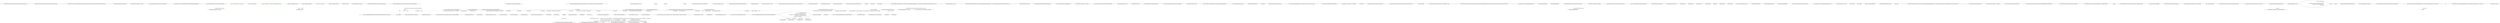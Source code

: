 digraph  {
m0_0 [cluster="Ninject.Modules.IModuleLoader.LoadModules(System.Collections.Generic.IEnumerable<string>)", file="IModuleLoader.cs", label="Entry Ninject.Modules.IModuleLoader.LoadModules(System.Collections.Generic.IEnumerable<string>)", span="33-33"];
m0_1 [cluster="Ninject.Modules.IModuleLoader.LoadModules(System.Collections.Generic.IEnumerable<string>)", file="IModuleLoader.cs", label="Exit Ninject.Modules.IModuleLoader.LoadModules(System.Collections.Generic.IEnumerable<string>)", span="33-33"];
m1_62 [cluster="Ninject.Infrastructure.Introspection.ExceptionFormatter.ModuleWithSameNameIsAlreadyLoaded(Ninject.Modules.INinjectModule, Ninject.Modules.INinjectModule)", file="KernelBase.cs", label="Entry Ninject.Infrastructure.Introspection.ExceptionFormatter.ModuleWithSameNameIsAlreadyLoaded(Ninject.Modules.INinjectModule, Ninject.Modules.INinjectModule)", span="33-33"];
m1_103 [cluster="Ninject.Planning.IPlanner.GetPlan(System.Type)", file="KernelBase.cs", label="Entry Ninject.Planning.IPlanner.GetPlan(System.Type)", span="40-40"];
m1_36 [cluster="Ninject.Infrastructure.Multimap<K, V>.Add(K, V)", file="KernelBase.cs", label="Entry Ninject.Infrastructure.Multimap<K, V>.Add(K, V)", span="71-71"];
m1_64 [cluster="System.Collections.Generic.Dictionary<TKey, TValue>.Add(TKey, TValue)", file="KernelBase.cs", label="Entry System.Collections.Generic.Dictionary<TKey, TValue>.Add(TKey, TValue)", span="0-0"];
m1_83 [cluster="Ninject.Infrastructure.Introspection.ExceptionFormatter.NoModuleLoadedWithTheSpecifiedName(string)", file="KernelBase.cs", label="Entry Ninject.Infrastructure.Introspection.ExceptionFormatter.NoModuleLoadedWithTheSpecifiedName(string)", span="51-51"];
m1_86 [cluster="Ninject.KernelBase.Inject(object, params Ninject.Parameters.IParameter[])", file="KernelBase.cs", label="Entry Ninject.KernelBase.Inject(object, params Ninject.Parameters.IParameter[])", span="230-230"];
m1_93 [cluster="Ninject.KernelBase.Inject(object, params Ninject.Parameters.IParameter[])", color=green, community=0, file="KernelBase.cs", label="var request = CreateRequest(service, null, parameters, false)", prediction=0, span="241-241"];
m1_89 [cluster="Ninject.KernelBase.Inject(object, params Ninject.Parameters.IParameter[])", file="KernelBase.cs", label="Type service = instance.GetType()", span="235-235"];
m1_92 [cluster="Ninject.KernelBase.Inject(object, params Ninject.Parameters.IParameter[])", color=green, community=0, file="KernelBase.cs", label="var binding = new Binding(service) { ScopeCallback = StandardScopeCallbacks.Transient }", prediction=1, span="240-240"];
m1_94 [cluster="Ninject.KernelBase.Inject(object, params Ninject.Parameters.IParameter[])", file="KernelBase.cs", label="var context = CreateContext(request, binding)", span="242-242"];
m1_91 [cluster="Ninject.KernelBase.Inject(object, params Ninject.Parameters.IParameter[])", file="KernelBase.cs", label="var pipeline = Components.Get<IPipeline>()", span="238-238"];
m1_95 [cluster="Ninject.KernelBase.Inject(object, params Ninject.Parameters.IParameter[])", color=green, community=0, file="KernelBase.cs", label="context.Plan = planner.GetPlan(service)", prediction=2, span="244-244"];
m1_90 [cluster="Ninject.KernelBase.Inject(object, params Ninject.Parameters.IParameter[])", file="KernelBase.cs", label="var planner = Components.Get<IPlanner>()", span="237-237"];
m1_96 [cluster="Ninject.KernelBase.Inject(object, params Ninject.Parameters.IParameter[])", file="KernelBase.cs", label="context.Instance = instance", span="245-245"];
m1_87 [cluster="Ninject.KernelBase.Inject(object, params Ninject.Parameters.IParameter[])", file="KernelBase.cs", label="Ensure.ArgumentNotNull(instance, ''instance'')", span="232-232"];
m1_88 [cluster="Ninject.KernelBase.Inject(object, params Ninject.Parameters.IParameter[])", file="KernelBase.cs", label="Ensure.ArgumentNotNull(parameters, ''parameters'')", span="233-233"];
m1_97 [cluster="Ninject.KernelBase.Inject(object, params Ninject.Parameters.IParameter[])", file="KernelBase.cs", label="pipeline.Activate(context)", span="247-247"];
m1_98 [cluster="Ninject.KernelBase.Inject(object, params Ninject.Parameters.IParameter[])", file="KernelBase.cs", label="Exit Ninject.KernelBase.Inject(object, params Ninject.Parameters.IParameter[])", span="230-230"];
m1_6 [cluster="Ninject.Infrastructure.Disposal.DisposableObject.Dispose()", file="KernelBase.cs", label="GC.SuppressFinalize(this)", span="45-45"];
m1_10 [cluster="Ninject.Infrastructure.Disposal.DisposableObject.~DisposableObject()", file="KernelBase.cs", label="Entry Ninject.Infrastructure.Disposal.DisposableObject.~DisposableObject()", span="53-53"];
m1_11 [cluster="Ninject.Infrastructure.Disposal.DisposableObject.~DisposableObject()", file="KernelBase.cs", label="Dispose()", span="55-55"];
m1_12 [cluster="Ninject.Infrastructure.Disposal.DisposableObject.~DisposableObject()", file="KernelBase.cs", label="Exit Ninject.Infrastructure.Disposal.DisposableObject.~DisposableObject()", span="53-53"];
m1_13 [cluster="Ninject.KernelBase.KernelBase(Ninject.Components.IComponentContainer, Ninject.INinjectSettings, params Ninject.Modules.INinjectModule[])", file="KernelBase.cs", label="Ninject.Infrastructure.Disposal.DisposableObject", span=""];
m1_14 [cluster="Ninject.KernelBase.KernelBase(Ninject.Components.IComponentContainer, Ninject.INinjectSettings, params Ninject.Modules.INinjectModule[])", file="KernelBase.cs", label="Load(new[] { Settings.ExtensionSearchPattern })", span="98-98"];
m1_15 [cluster="Ninject.KernelBase.KernelBase(Ninject.Components.IComponentContainer, Ninject.INinjectSettings, params Ninject.Modules.INinjectModule[])", file="KernelBase.cs", label="Load(modules)", span="101-101"];
m1_9 [cluster="System.GC.SuppressFinalize(object)", file="KernelBase.cs", label="Entry System.GC.SuppressFinalize(object)", span="0-0"];
m1_7 [cluster="Ninject.Infrastructure.Disposal.DisposableObject.Dispose()", file="KernelBase.cs", label="Exit Ninject.Infrastructure.Disposal.DisposableObject.Dispose()", span="36-36"];
m1_8 [cluster="System.EventHandler.Raise(object, System.EventArgs)", file="KernelBase.cs", label="Entry System.EventHandler.Raise(object, System.EventArgs)", span="30-30"];
m1_16 [cluster="Ninject.KernelBase.KernelBase(Ninject.Components.IComponentContainer, Ninject.INinjectSettings, params Ninject.Modules.INinjectModule[])", file="KernelBase.cs", label="Exit Ninject.KernelBase.KernelBase(Ninject.Components.IComponentContainer, Ninject.INinjectSettings, params Ninject.Modules.INinjectModule[])", span="83-83"];
m1_105 [cluster="Ninject.KernelBase.CanResolve(Ninject.Activation.IRequest)", file="KernelBase.cs", label="Entry Ninject.KernelBase.CanResolve(Ninject.Activation.IRequest)", span="255-255"];
m1_107 [cluster="Ninject.KernelBase.CanResolve(Ninject.Activation.IRequest)", file="KernelBase.cs", label="_bindings.ContainsKey(request.Service)", span="259-259"];
m1_109 [cluster="Ninject.KernelBase.CanResolve(Ninject.Activation.IRequest)", file="KernelBase.cs", label="request.Service.IsGenericType && _bindings.ContainsKey(request.Service.GetGenericTypeDefinition())", span="262-262"];
m1_106 [cluster="Ninject.KernelBase.CanResolve(Ninject.Activation.IRequest)", file="KernelBase.cs", label="Ensure.ArgumentNotNull(request, ''request'')", span="257-257"];
m1_108 [cluster="Ninject.KernelBase.CanResolve(Ninject.Activation.IRequest)", file="KernelBase.cs", label="return true;", span="260-260"];
m1_110 [cluster="Ninject.KernelBase.CanResolve(Ninject.Activation.IRequest)", file="KernelBase.cs", label="return true;", span="263-263"];
m1_111 [cluster="Ninject.KernelBase.CanResolve(Ninject.Activation.IRequest)", file="KernelBase.cs", label="return false;", span="265-265"];
m1_112 [cluster="Ninject.KernelBase.CanResolve(Ninject.Activation.IRequest)", file="KernelBase.cs", label="Exit Ninject.KernelBase.CanResolve(Ninject.Activation.IRequest)", span="255-255"];
m1_37 [cluster="Ninject.KernelBase.RemoveBinding(Ninject.Planning.Bindings.IBinding)", file="KernelBase.cs", label="Entry Ninject.KernelBase.RemoveBinding(Ninject.Planning.Bindings.IBinding)", span="138-138"];
m1_39 [cluster="Ninject.KernelBase.RemoveBinding(Ninject.Planning.Bindings.IBinding)", file="KernelBase.cs", label="_bindings.Remove(binding.Service, binding)", span="141-141"];
m1_38 [cluster="Ninject.KernelBase.RemoveBinding(Ninject.Planning.Bindings.IBinding)", file="KernelBase.cs", label="Ensure.ArgumentNotNull(binding, ''binding'')", span="140-140"];
m1_40 [cluster="Ninject.KernelBase.RemoveBinding(Ninject.Planning.Bindings.IBinding)", file="KernelBase.cs", label="Exit Ninject.KernelBase.RemoveBinding(Ninject.Planning.Bindings.IBinding)", span="138-138"];
m1_20 [cluster="Ninject.KernelBase.Load(System.Collections.Generic.IEnumerable<Ninject.Modules.INinjectModule>)", file="KernelBase.cs", label="Entry Ninject.KernelBase.Load(System.Collections.Generic.IEnumerable<Ninject.Modules.INinjectModule>)", span="168-168"];
m1_55 [cluster="Ninject.KernelBase.Load(System.Collections.Generic.IEnumerable<Ninject.Modules.INinjectModule>)", file="KernelBase.cs", label="_modules.TryGetValue(module.Name, out existingModule)", span="176-176"];
m1_57 [cluster="Ninject.KernelBase.Load(System.Collections.Generic.IEnumerable<Ninject.Modules.INinjectModule>)", file="KernelBase.cs", label="module.OnLoad(this)", span="179-179"];
m1_58 [cluster="Ninject.KernelBase.Load(System.Collections.Generic.IEnumerable<Ninject.Modules.INinjectModule>)", file="KernelBase.cs", label="_modules.Add(module.Name, module)", span="181-181"];
m1_53 [cluster="Ninject.KernelBase.Load(System.Collections.Generic.IEnumerable<Ninject.Modules.INinjectModule>)", file="KernelBase.cs", label=modules, span="172-172"];
m1_54 [cluster="Ninject.KernelBase.Load(System.Collections.Generic.IEnumerable<Ninject.Modules.INinjectModule>)", file="KernelBase.cs", label="INinjectModule existingModule", span="174-174"];
m1_56 [cluster="Ninject.KernelBase.Load(System.Collections.Generic.IEnumerable<Ninject.Modules.INinjectModule>)", file="KernelBase.cs", label="throw new NotSupportedException(ExceptionFormatter.ModuleWithSameNameIsAlreadyLoaded(module, existingModule));", span="177-177"];
m1_52 [cluster="Ninject.KernelBase.Load(System.Collections.Generic.IEnumerable<Ninject.Modules.INinjectModule>)", file="KernelBase.cs", label="Ensure.ArgumentNotNull(modules, ''modules'')", span="170-170"];
m1_59 [cluster="Ninject.KernelBase.Load(System.Collections.Generic.IEnumerable<Ninject.Modules.INinjectModule>)", file="KernelBase.cs", label="Exit Ninject.KernelBase.Load(System.Collections.Generic.IEnumerable<Ninject.Modules.INinjectModule>)", span="168-168"];
m1_48 [cluster="Ninject.KernelBase.GetModules()", file="KernelBase.cs", label="Entry Ninject.KernelBase.GetModules()", span="159-159"];
m1_49 [cluster="Ninject.KernelBase.GetModules()", file="KernelBase.cs", label="return _modules.Values.ToArray();", span="161-161"];
m1_50 [cluster="Ninject.KernelBase.GetModules()", file="KernelBase.cs", label="Exit Ninject.KernelBase.GetModules()", span="159-159"];
m1_21 [cluster="Ninject.KernelBase.Dispose(bool)", file="KernelBase.cs", label="Entry Ninject.KernelBase.Dispose(bool)", span="107-107"];
m1_22 [cluster="Ninject.KernelBase.Dispose(bool)", file="KernelBase.cs", label="disposing && !IsDisposed && Components != null", span="109-109"];
m1_23 [cluster="Ninject.KernelBase.Dispose(bool)", file="KernelBase.cs", label="Components.Dispose()", span="110-110"];
m1_24 [cluster="Ninject.KernelBase.Dispose(bool)", file="KernelBase.cs", label="base.Dispose(disposing)", span="112-112"];
m1_25 [cluster="Ninject.KernelBase.Dispose(bool)", file="KernelBase.cs", label="Exit Ninject.KernelBase.Dispose(bool)", span="107-107"];
m1_0 [cluster="Ninject.Infrastructure.Disposal.DisposableObject.Dispose()", file="KernelBase.cs", label="Entry Ninject.Infrastructure.Disposal.DisposableObject.Dispose()", span="36-36"];
m1_1 [cluster="Ninject.Infrastructure.Disposal.DisposableObject.Dispose()", file="KernelBase.cs", label=this, span="38-38"];
m1_2 [cluster="Ninject.Infrastructure.Disposal.DisposableObject.Dispose()", file="KernelBase.cs", label="!IsDisposed", span="40-40"];
m1_3 [cluster="Ninject.Infrastructure.Disposal.DisposableObject.Dispose()", file="KernelBase.cs", label="Disposed.Raise(this, EventArgs.Empty)", span="42-42"];
m1_4 [cluster="Ninject.Infrastructure.Disposal.DisposableObject.Dispose()", file="KernelBase.cs", label="Disposed = null", span="43-43"];
m1_5 [cluster="Ninject.Infrastructure.Disposal.DisposableObject.Dispose()", file="KernelBase.cs", label="IsDisposed = true", span="44-44"];
m1_99 [cluster="object.GetType()", file="KernelBase.cs", label="Entry object.GetType()", span="0-0"];
m1_101 [cluster="Ninject.KernelBase.CreateRequest(System.Type, System.Func<Ninject.Planning.Bindings.IBindingMetadata, bool>, System.Collections.Generic.IEnumerable<Ninject.Parameters.IParameter>, bool)", file="KernelBase.cs", label="Entry Ninject.KernelBase.CreateRequest(System.Type, System.Func<Ninject.Planning.Bindings.IBindingMetadata, bool>, System.Collections.Generic.IEnumerable<Ninject.Parameters.IParameter>, bool)", span="304-304"];
m1_149 [cluster="Ninject.KernelBase.CreateRequest(System.Type, System.Func<Ninject.Planning.Bindings.IBindingMetadata, bool>, System.Collections.Generic.IEnumerable<Ninject.Parameters.IParameter>, bool)", file="KernelBase.cs", label="Ensure.ArgumentNotNull(service, ''service'')", span="306-306"];
m1_150 [cluster="Ninject.KernelBase.CreateRequest(System.Type, System.Func<Ninject.Planning.Bindings.IBindingMetadata, bool>, System.Collections.Generic.IEnumerable<Ninject.Parameters.IParameter>, bool)", file="KernelBase.cs", label="Ensure.ArgumentNotNull(parameters, ''parameters'')", span="307-307"];
m1_151 [cluster="Ninject.KernelBase.CreateRequest(System.Type, System.Func<Ninject.Planning.Bindings.IBindingMetadata, bool>, System.Collections.Generic.IEnumerable<Ninject.Parameters.IParameter>, bool)", file="KernelBase.cs", label="return new Request(service, constraint, parameters, null, isOptional);", span="309-309"];
m1_152 [cluster="Ninject.KernelBase.CreateRequest(System.Type, System.Func<Ninject.Planning.Bindings.IBindingMetadata, bool>, System.Collections.Generic.IEnumerable<Ninject.Parameters.IParameter>, bool)", file="KernelBase.cs", label="Exit Ninject.KernelBase.CreateRequest(System.Type, System.Func<Ninject.Planning.Bindings.IBindingMetadata, bool>, System.Collections.Generic.IEnumerable<Ninject.Parameters.IParameter>, bool)", span="304-304"];
m1_32 [cluster="Ninject.KernelBase.AddBinding(Ninject.Planning.Bindings.IBinding)", file="KernelBase.cs", label="Entry Ninject.KernelBase.AddBinding(Ninject.Planning.Bindings.IBinding)", span="128-128"];
m1_34 [cluster="Ninject.KernelBase.AddBinding(Ninject.Planning.Bindings.IBinding)", file="KernelBase.cs", label="_bindings.Add(binding.Service, binding)", span="131-131"];
m1_33 [cluster="Ninject.KernelBase.AddBinding(Ninject.Planning.Bindings.IBinding)", file="KernelBase.cs", label="Ensure.ArgumentNotNull(binding, ''binding'')", span="130-130"];
m1_35 [cluster="Ninject.KernelBase.AddBinding(Ninject.Planning.Bindings.IBinding)", file="KernelBase.cs", label="Exit Ninject.KernelBase.AddBinding(Ninject.Planning.Bindings.IBinding)", span="128-128"];
m1_127 [cluster="Ninject.ActivationException.ActivationException(string)", file="KernelBase.cs", label="Entry Ninject.ActivationException.ActivationException(string)", span="42-42"];
m1_41 [cluster="Ninject.Infrastructure.Multimap<K, V>.Remove(K, V)", file="KernelBase.cs", label="Entry Ninject.Infrastructure.Multimap<K, V>.Remove(K, V)", span="85-85"];
m1_140 [cluster="Ninject.Activation.IRequest.Matches(Ninject.Planning.Bindings.IBinding)", file="KernelBase.cs", label="Entry Ninject.Activation.IRequest.Matches(Ninject.Planning.Bindings.IBinding)", span="77-77"];
m1_115 [cluster="Ninject.KernelBase.Resolve(Ninject.Activation.IRequest)", file="KernelBase.cs", label="Entry Ninject.KernelBase.Resolve(Ninject.Activation.IRequest)", span="274-274"];
m1_118 [cluster="Ninject.KernelBase.Resolve(Ninject.Activation.IRequest)", file="KernelBase.cs", label="return new[] { this };", span="279-279"];
m1_119 [cluster="Ninject.KernelBase.Resolve(Ninject.Activation.IRequest)", file="KernelBase.cs", label="!CanResolve(request) && !HandleMissingBinding(request.Service)", span="281-281"];
m1_123 [cluster="Ninject.KernelBase.Resolve(Ninject.Activation.IRequest)", file="KernelBase.cs", label="return GetBindings(request.Service)\r\n				.OrderBy(binding => binding.IsConditional ? 0 : 1)\r\n				.Where(binding => binding.Matches(request) && request.Matches(binding))\r\n				.Select(binding => CreateContext(request, binding))\r\n				.Select(context => context.Resolve());", span="289-293"];
m1_117 [cluster="Ninject.KernelBase.Resolve(Ninject.Activation.IRequest)", file="KernelBase.cs", label="request.Service == typeof(IKernel)", span="278-278"];
m1_120 [cluster="Ninject.KernelBase.Resolve(Ninject.Activation.IRequest)", file="KernelBase.cs", label="request.IsOptional", span="283-283"];
m1_116 [cluster="Ninject.KernelBase.Resolve(Ninject.Activation.IRequest)", file="KernelBase.cs", label="Ensure.ArgumentNotNull(request, ''request'')", span="276-276"];
m1_122 [cluster="Ninject.KernelBase.Resolve(Ninject.Activation.IRequest)", file="KernelBase.cs", label="throw new ActivationException(ExceptionFormatter.CouldNotResolveBinding(request));", span="286-286"];
m1_121 [cluster="Ninject.KernelBase.Resolve(Ninject.Activation.IRequest)", file="KernelBase.cs", label="return Enumerable.Empty<object>();", span="284-284"];
m1_124 [cluster="Ninject.KernelBase.Resolve(Ninject.Activation.IRequest)", file="KernelBase.cs", label="Exit Ninject.KernelBase.Resolve(Ninject.Activation.IRequest)", span="274-274"];
m1_47 [cluster="System.Collections.Generic.Dictionary<TKey, TValue>.ContainsKey(TKey)", file="KernelBase.cs", label="Entry System.Collections.Generic.Dictionary<TKey, TValue>.ContainsKey(TKey)", span="0-0"];
m1_102 [cluster="Ninject.KernelBase.CreateContext(Ninject.Activation.IRequest, Ninject.Planning.Bindings.IBinding)", file="KernelBase.cs", label="Entry Ninject.KernelBase.CreateContext(Ninject.Activation.IRequest, Ninject.Planning.Bindings.IBinding)", span="377-377"];
m1_177 [cluster="Ninject.KernelBase.CreateContext(Ninject.Activation.IRequest, Ninject.Planning.Bindings.IBinding)", file="KernelBase.cs", label="return new Context(this, request, binding, Components.Get<ICache>(), Components.Get<IPlanner>(), Components.Get<IPipeline>());", span="382-382"];
m1_175 [cluster="Ninject.KernelBase.CreateContext(Ninject.Activation.IRequest, Ninject.Planning.Bindings.IBinding)", file="KernelBase.cs", label="Ensure.ArgumentNotNull(request, ''request'')", span="379-379"];
m1_176 [cluster="Ninject.KernelBase.CreateContext(Ninject.Activation.IRequest, Ninject.Planning.Bindings.IBinding)", file="KernelBase.cs", label="Ensure.ArgumentNotNull(binding, ''binding'')", span="380-380"];
m1_178 [cluster="Ninject.KernelBase.CreateContext(Ninject.Activation.IRequest, Ninject.Planning.Bindings.IBinding)", file="KernelBase.cs", label="Exit Ninject.KernelBase.CreateContext(Ninject.Activation.IRequest, Ninject.Planning.Bindings.IBinding)", span="377-377"];
m1_42 [cluster="Ninject.KernelBase.HasModule(string)", file="KernelBase.cs", label="Entry Ninject.KernelBase.HasModule(string)", span="149-149"];
m1_44 [cluster="Ninject.KernelBase.HasModule(string)", file="KernelBase.cs", label="return _modules.ContainsKey(name);", span="152-152"];
m1_43 [cluster="Ninject.KernelBase.HasModule(string)", file="KernelBase.cs", label="Ensure.ArgumentNotNullOrEmpty(name, ''name'')", span="151-151"];
m1_45 [cluster="Ninject.KernelBase.HasModule(string)", file="KernelBase.cs", label="Exit Ninject.KernelBase.HasModule(string)", span="149-149"];
m1_148 [cluster="Unk.Resolve", file="KernelBase.cs", label="Entry Unk.Resolve", span=""];
m1_68 [cluster="Ninject.Components.IComponentContainer.Get<T>()", file="KernelBase.cs", label="Entry Ninject.Components.IComponentContainer.Get<T>()", span="59-59"];
m1_130 [cluster="System.Collections.Generic.IEnumerable<TSource>.OrderBy<TSource, TKey>(System.Func<TSource, TKey>)", file="KernelBase.cs", label="Entry System.Collections.Generic.IEnumerable<TSource>.OrderBy<TSource, TKey>(System.Func<TSource, TKey>)", span="0-0"];
m1_84 [cluster="Ninject.Modules.INinjectModule.OnUnload(Ninject.IKernel)", file="KernelBase.cs", label="Entry Ninject.Modules.INinjectModule.OnUnload(Ninject.IKernel)", span="49-49"];
m1_113 [cluster="Ninject.Infrastructure.Multimap<K, V>.ContainsKey(K)", file="KernelBase.cs", label="Entry Ninject.Infrastructure.Multimap<K, V>.ContainsKey(K)", span="120-120"];
m1_131 [cluster="Unk.Where", file="KernelBase.cs", label="Entry Unk.Where", span=""];
m1_17 [cluster="Ninject.Infrastructure.Ensure.ArgumentNotNull(object, string)", file="KernelBase.cs", label="Entry Ninject.Infrastructure.Ensure.ArgumentNotNull(object, string)", span="24-24"];
m1_69 [cluster="Ninject.Modules.IModuleLoader.LoadModules(System.Collections.Generic.IEnumerable<string>)", file="KernelBase.cs", label="Entry Ninject.Modules.IModuleLoader.LoadModules(System.Collections.Generic.IEnumerable<string>)", span="39-39"];
m1_144 [cluster="Unk.CreateContext", file="KernelBase.cs", label="Entry Unk.CreateContext", span=""];
m1_60 [cluster="System.Collections.Generic.Dictionary<TKey, TValue>.TryGetValue(TKey, out TValue)", file="KernelBase.cs", label="Entry System.Collections.Generic.Dictionary<TKey, TValue>.TryGetValue(TKey, out TValue)", span="0-0"];
m1_179 [cluster="Ninject.Activation.Context.Context(Ninject.IKernel, Ninject.Activation.IRequest, Ninject.Planning.Bindings.IBinding, Ninject.Activation.Caching.ICache, Ninject.Planning.IPlanner, Ninject.Activation.IPipeline)", file="KernelBase.cs", label="Entry Ninject.Activation.Context.Context(Ninject.IKernel, Ninject.Activation.IRequest, Ninject.Planning.Bindings.IBinding, Ninject.Activation.Caching.ICache, Ninject.Planning.IPlanner, Ninject.Activation.IPipeline)", span="99-99"];
m1_27 [cluster="Ninject.Infrastructure.Disposal.DisposableObject.Dispose(bool)", file="KernelBase.cs", label="Entry Ninject.Infrastructure.Disposal.DisposableObject.Dispose(bool)", span="49-49"];
m1_162 [cluster="Ninject.KernelBase.BeginBlock()", file="KernelBase.cs", label="Entry Ninject.KernelBase.BeginBlock()", span="337-337"];
m1_163 [cluster="Ninject.KernelBase.BeginBlock()", file="KernelBase.cs", label="return new ActivationBlock(this);", span="339-339"];
m1_164 [cluster="Ninject.KernelBase.BeginBlock()", file="KernelBase.cs", label="Exit Ninject.KernelBase.BeginBlock()", span="337-337"];
m1_19 [cluster="Ninject.KernelBase.Load(System.Collections.Generic.IEnumerable<string>)", file="KernelBase.cs", label="Entry Ninject.KernelBase.Load(System.Collections.Generic.IEnumerable<string>)", span="190-190"];
m1_65 [cluster="Ninject.KernelBase.Load(System.Collections.Generic.IEnumerable<string>)", file="KernelBase.cs", label="var moduleLoader = Components.Get<IModuleLoader>()", span="192-192"];
m1_66 [cluster="Ninject.KernelBase.Load(System.Collections.Generic.IEnumerable<string>)", file="KernelBase.cs", label="moduleLoader.LoadModules(filePatterns)", span="193-193"];
m1_67 [cluster="Ninject.KernelBase.Load(System.Collections.Generic.IEnumerable<string>)", file="KernelBase.cs", label="Exit Ninject.KernelBase.Load(System.Collections.Generic.IEnumerable<string>)", span="190-190"];
m1_61 [cluster="System.NotSupportedException.NotSupportedException(string)", file="KernelBase.cs", label="Entry System.NotSupportedException.NotSupportedException(string)", span="0-0"];
m1_28 [cluster="Ninject.KernelBase.Unbind(System.Type)", file="KernelBase.cs", label="Entry Ninject.KernelBase.Unbind(System.Type)", span="119-119"];
m1_29 [cluster="Ninject.KernelBase.Unbind(System.Type)", file="KernelBase.cs", label="_bindings.RemoveAll(service)", span="121-121"];
m1_30 [cluster="Ninject.KernelBase.Unbind(System.Type)", file="KernelBase.cs", label="Exit Ninject.KernelBase.Unbind(System.Type)", span="119-119"];
m1_145 [cluster="lambda expression", file="KernelBase.cs", label="Entry lambda expression", span="293-293"];
m1_142 [cluster="lambda expression", file="KernelBase.cs", label="CreateContext(request, binding)", span="292-292"];
m1_133 [cluster="lambda expression", file="KernelBase.cs", label="Entry lambda expression", span="290-290"];
m1_136 [cluster="lambda expression", file="KernelBase.cs", label="Entry lambda expression", span="291-291"];
m1_141 [cluster="lambda expression", file="KernelBase.cs", label="Entry lambda expression", span="292-292"];
m1_143 [cluster="lambda expression", file="KernelBase.cs", label="Exit lambda expression", span="292-292"];
m1_137 [cluster="lambda expression", file="KernelBase.cs", label="binding.Matches(request) && request.Matches(binding)", span="291-291"];
m1_135 [cluster="lambda expression", file="KernelBase.cs", label="Exit lambda expression", span="290-290"];
m1_134 [cluster="lambda expression", file="KernelBase.cs", label="binding.IsConditional ? 0 : 1", span="290-290"];
m1_138 [cluster="lambda expression", file="KernelBase.cs", label="Exit lambda expression", span="291-291"];
m1_146 [cluster="lambda expression", file="KernelBase.cs", label="context.Resolve()", span="293-293"];
m1_147 [cluster="lambda expression", file="KernelBase.cs", label="Exit lambda expression", span="293-293"];
m1_75 [cluster="Ninject.KernelBase.Unload(string)", file="KernelBase.cs", label="Entry Ninject.KernelBase.Unload(string)", span="211-211"];
m1_78 [cluster="Ninject.KernelBase.Unload(string)", file="KernelBase.cs", label="!_modules.TryGetValue(name, out module)", span="217-217"];
m1_80 [cluster="Ninject.KernelBase.Unload(string)", file="KernelBase.cs", label="module.OnUnload(this)", span="220-220"];
m1_81 [cluster="Ninject.KernelBase.Unload(string)", file="KernelBase.cs", label="_modules.Remove(name)", span="222-222"];
m1_77 [cluster="Ninject.KernelBase.Unload(string)", file="KernelBase.cs", label="INinjectModule module", span="215-215"];
m1_79 [cluster="Ninject.KernelBase.Unload(string)", file="KernelBase.cs", label="throw new NotSupportedException(ExceptionFormatter.NoModuleLoadedWithTheSpecifiedName(name));", span="218-218"];
m1_76 [cluster="Ninject.KernelBase.Unload(string)", file="KernelBase.cs", label="Ensure.ArgumentNotNullOrEmpty(name, ''name'')", span="213-213"];
m1_82 [cluster="Ninject.KernelBase.Unload(string)", file="KernelBase.cs", label="Exit Ninject.KernelBase.Unload(string)", span="211-211"];
m1_18 [cluster="Ninject.KernelBase.AddComponents()", file="KernelBase.cs", label="Entry Ninject.KernelBase.AddComponents()", span="345-345"];
m1_166 [cluster="Ninject.KernelBase.AddComponents()", file="KernelBase.cs", label="Exit Ninject.KernelBase.AddComponents()", span="345-345"];
m1_104 [cluster="Ninject.Activation.IPipeline.Activate(Ninject.Activation.IContext)", file="KernelBase.cs", label="Entry Ninject.Activation.IPipeline.Activate(Ninject.Activation.IContext)", span="39-39"];
m1_46 [cluster="Ninject.Infrastructure.Ensure.ArgumentNotNullOrEmpty(string, string)", file="KernelBase.cs", label="Entry Ninject.Infrastructure.Ensure.ArgumentNotNullOrEmpty(string, string)", span="29-29"];
m1_129 [cluster="Ninject.KernelBase.GetBindings(System.Type)", file="KernelBase.cs", label="Entry Ninject.KernelBase.GetBindings(System.Type)", span="317-317"];
m1_155 [cluster="Ninject.KernelBase.GetBindings(System.Type)", file="KernelBase.cs", label="_bindings[service]", span="321-321"];
m1_159 [cluster="Ninject.KernelBase.GetBindings(System.Type)", file="KernelBase.cs", label="_bindings[gtd]", span="328-328"];
m1_154 [cluster="Ninject.KernelBase.GetBindings(System.Type)", file="KernelBase.cs", label="Ensure.ArgumentNotNull(service, ''service'')", span="319-319"];
m1_156 [cluster="Ninject.KernelBase.GetBindings(System.Type)", file="KernelBase.cs", label="yield return binding;", span="322-322"];
m1_157 [cluster="Ninject.KernelBase.GetBindings(System.Type)", file="KernelBase.cs", label="service.IsGenericType", span="324-324"];
m1_160 [cluster="Ninject.KernelBase.GetBindings(System.Type)", file="KernelBase.cs", label="yield return binding;", span="329-329"];
m1_158 [cluster="Ninject.KernelBase.GetBindings(System.Type)", file="KernelBase.cs", label="Type gtd = service.GetGenericTypeDefinition()", span="326-326"];
m1_161 [cluster="Ninject.KernelBase.GetBindings(System.Type)", file="KernelBase.cs", label="Exit Ninject.KernelBase.GetBindings(System.Type)", span="317-317"];
m1_132 [cluster="Unk.Select", file="KernelBase.cs", label="Entry Unk.Select", span=""];
m1_153 [cluster="Ninject.Activation.Request.Request(System.Type, System.Func<Ninject.Planning.Bindings.IBindingMetadata, bool>, System.Collections.Generic.IEnumerable<Ninject.Parameters.IParameter>, System.Func<object>, bool)", file="KernelBase.cs", label="Entry Ninject.Activation.Request.Request(System.Type, System.Func<Ninject.Planning.Bindings.IBindingMetadata, bool>, System.Collections.Generic.IEnumerable<Ninject.Parameters.IParameter>, System.Func<object>, bool)", span="86-86"];
m1_74 [cluster="System.Reflection.Assembly.GetNinjectModules()", file="KernelBase.cs", label="Entry System.Reflection.Assembly.GetNinjectModules()", span="33-33"];
m1_31 [cluster="Ninject.Infrastructure.Multimap<K, V>.RemoveAll(K)", file="KernelBase.cs", label="Entry Ninject.Infrastructure.Multimap<K, V>.RemoveAll(K)", span="101-101"];
m1_63 [cluster="Ninject.Modules.INinjectModule.OnLoad(Ninject.IKernel)", file="KernelBase.cs", label="Entry Ninject.Modules.INinjectModule.OnLoad(Ninject.IKernel)", span="43-43"];
m1_128 [cluster="Ninject.Infrastructure.Introspection.ExceptionFormatter.CouldNotResolveBinding(Ninject.Activation.IRequest)", file="KernelBase.cs", label="Entry Ninject.Infrastructure.Introspection.ExceptionFormatter.CouldNotResolveBinding(Ninject.Activation.IRequest)", span="65-65"];
m1_139 [cluster="Ninject.Planning.Bindings.IBinding.Matches(Ninject.Activation.IRequest)", file="KernelBase.cs", label="Entry Ninject.Planning.Bindings.IBinding.Matches(Ninject.Activation.IRequest)", span="105-105"];
m1_70 [cluster="Ninject.KernelBase.Load(System.Collections.Generic.IEnumerable<System.Reflection.Assembly>)", file="KernelBase.cs", label="Entry Ninject.KernelBase.Load(System.Collections.Generic.IEnumerable<System.Reflection.Assembly>)", span="200-200"];
m1_72 [cluster="Ninject.KernelBase.Load(System.Collections.Generic.IEnumerable<System.Reflection.Assembly>)", file="KernelBase.cs", label="Load(assembly.GetNinjectModules())", span="203-203"];
m1_71 [cluster="Ninject.KernelBase.Load(System.Collections.Generic.IEnumerable<System.Reflection.Assembly>)", file="KernelBase.cs", label=assemblies, span="202-202"];
m1_73 [cluster="Ninject.KernelBase.Load(System.Collections.Generic.IEnumerable<System.Reflection.Assembly>)", file="KernelBase.cs", label="Exit Ninject.KernelBase.Load(System.Collections.Generic.IEnumerable<System.Reflection.Assembly>)", span="200-200"];
m1_114 [cluster="System.Type.GetGenericTypeDefinition()", file="KernelBase.cs", label="Entry System.Type.GetGenericTypeDefinition()", span="0-0"];
m1_100 [cluster="Ninject.Planning.Bindings.Binding.Binding(System.Type)", file="KernelBase.cs", label="Entry Ninject.Planning.Bindings.Binding.Binding(System.Type)", span="93-93"];
m1_85 [cluster="System.Collections.Generic.Dictionary<TKey, TValue>.Remove(TKey)", file="KernelBase.cs", label="Entry System.Collections.Generic.Dictionary<TKey, TValue>.Remove(TKey)", span="0-0"];
m1_26 [cluster="System.IDisposable.Dispose()", file="KernelBase.cs", label="Entry System.IDisposable.Dispose()", span="0-0"];
m1_174 [cluster="Ninject.Activation.Providers.StandardProvider.GetCreationCallback(System.Type)", file="KernelBase.cs", label="Entry Ninject.Activation.Providers.StandardProvider.GetCreationCallback(System.Type)", span="115-115"];
m1_51 [cluster="System.Collections.Generic.IEnumerable<TSource>.ToArray<TSource>()", file="KernelBase.cs", label="Entry System.Collections.Generic.IEnumerable<TSource>.ToArray<TSource>()", span="0-0"];
m1_125 [cluster="Ninject.KernelBase.HandleMissingBinding(System.Type)", file="KernelBase.cs", label="Entry Ninject.KernelBase.HandleMissingBinding(System.Type)", span="352-352"];
m1_171 [cluster="Ninject.KernelBase.HandleMissingBinding(System.Type)", file="KernelBase.cs", label="AddBinding(binding)", span="366-366"];
m1_167 [cluster="Ninject.KernelBase.HandleMissingBinding(System.Type)", file="KernelBase.cs", label="Ensure.ArgumentNotNull(service, ''service'')", span="354-354"];
m1_168 [cluster="Ninject.KernelBase.HandleMissingBinding(System.Type)", file="KernelBase.cs", label="service.IsInterface || service.IsAbstract || service.ContainsGenericParameters", span="356-356"];
m1_170 [cluster="Ninject.KernelBase.HandleMissingBinding(System.Type)", file="KernelBase.cs", label="var binding = new Binding(service)\r\n			{\r\n				ProviderCallback = StandardProvider.GetCreationCallback(service),\r\n				ScopeCallback = StandardScopeCallbacks.Transient,\r\n				IsImplicit = true\r\n			}", span="359-364"];
m1_172 [cluster="Ninject.KernelBase.HandleMissingBinding(System.Type)", file="KernelBase.cs", label="return true;", span="368-368"];
m1_169 [cluster="Ninject.KernelBase.HandleMissingBinding(System.Type)", file="KernelBase.cs", label="return false;", span="357-357"];
m1_173 [cluster="Ninject.KernelBase.HandleMissingBinding(System.Type)", file="KernelBase.cs", label="Exit Ninject.KernelBase.HandleMissingBinding(System.Type)", span="352-352"];
m1_126 [cluster="System.Linq.Enumerable.Empty<TResult>()", file="KernelBase.cs", label="Entry System.Linq.Enumerable.Empty<TResult>()", span="0-0"];
m1_165 [cluster="Ninject.Activation.Blocks.ActivationBlock.ActivationBlock(Ninject.Syntax.IResolutionRoot)", file="KernelBase.cs", label="Entry Ninject.Activation.Blocks.ActivationBlock.ActivationBlock(Ninject.Syntax.IResolutionRoot)", span="43-43"];
m1_180 [file="KernelBase.cs", label="Ninject.KernelBase", span=""];
m1_181 [file="KernelBase.cs", label="Ninject.Activation.IRequest", span=""];
m2_0 [cluster="Ninject.Infrastructure.Language.ExtensionsForIEnumerable.Map<T>(System.Collections.Generic.IEnumerable<T>, System.Action<T>)", file="MainActivity.cs", label="Entry Ninject.Infrastructure.Language.ExtensionsForIEnumerable.Map<T>(System.Collections.Generic.IEnumerable<T>, System.Action<T>)", span="26-26"];
m2_1 [cluster="Ninject.Infrastructure.Language.ExtensionsForIEnumerable.Map<T>(System.Collections.Generic.IEnumerable<T>, System.Action<T>)", color=green, community=0, file="MainActivity.cs", label=series, prediction=3, span="28-28"];
m2_2 [cluster="Ninject.Infrastructure.Language.ExtensionsForIEnumerable.Map<T>(System.Collections.Generic.IEnumerable<T>, System.Action<T>)", color=green, community=0, file="MainActivity.cs", label="action(item)", prediction=4, span="29-29"];
m2_3 [cluster="Ninject.Infrastructure.Language.ExtensionsForIEnumerable.Map<T>(System.Collections.Generic.IEnumerable<T>, System.Action<T>)", file="MainActivity.cs", label="Exit Ninject.Infrastructure.Language.ExtensionsForIEnumerable.Map<T>(System.Collections.Generic.IEnumerable<T>, System.Action<T>)", span="26-26"];
m2_4 [cluster="System.Action<T>.Invoke(T)", file="MainActivity.cs", label="Entry System.Action<T>.Invoke(T)", span="0-0"];
m1_86 -> m1_88  [color=darkseagreen4, key=1, label="params Ninject.Parameters.IParameter[]", style=dashed];
m1_94 -> m1_97  [color=darkseagreen4, key=1, label=context, style=dashed];
m1_91 -> m1_97  [color=darkseagreen4, key=1, label=pipeline, style=dashed];
m1_6 -> m1_10  [color=darkseagreen4, key=1, label="Ninject.INinjectSettings", style=dashed];
m1_6 -> m1_11  [color=darkseagreen4, key=1, label="Ninject.Components.IComponentContainer", style=dashed];
m1_6 -> m1_12  [color=darkseagreen4, key=1, label="Ninject.Components.IComponentContainer", style=dashed];
m1_6 -> m1_15  [color=darkseagreen4, key=1, label="params Ninject.Modules.INinjectModule[]", style=dashed];
m1_6 -> m1_8  [color=darkseagreen4, key=1, label="Ninject.INinjectSettings", style=dashed];
m1_6 -> m1_9  [color=darkseagreen4, key=1, label="params Ninject.Modules.INinjectModule[]", style=dashed];
m1_13 -> m1_1  [color=darkseagreen4, key=1, label="Ninject.Infrastructure.Disposal.DisposableObject", style=dashed];
m1_13 -> m1_2  [color=darkseagreen4, key=1, label="Ninject.Infrastructure.Disposal.DisposableObject", style=dashed];
m1_13 -> m1_3  [color=darkseagreen4, key=1, label="Ninject.Infrastructure.Disposal.DisposableObject", style=dashed];
m1_13 -> m1_6  [color=darkseagreen4, key=1, label="Ninject.Infrastructure.Disposal.DisposableObject", style=dashed];
m1_13 -> m1_11  [color=darkseagreen4, key=1, label="Ninject.Infrastructure.Disposal.DisposableObject", style=dashed];
m1_105 -> m1_107  [color=darkseagreen4, key=1, label="Ninject.Activation.IRequest", style=dashed];
m1_105 -> m1_109  [color=darkseagreen4, key=1, label="Ninject.Activation.IRequest", style=dashed];
m1_37 -> m1_39  [color=darkseagreen4, key=1, label="Ninject.Planning.Bindings.IBinding", style=dashed];
m1_20 -> m1_53  [color=darkseagreen4, key=1, label="System.Collections.Generic.IEnumerable<Ninject.Modules.INinjectModule>", style=dashed];
m1_53 -> m1_55  [color=darkseagreen4, key=1, label=module, style=dashed];
m1_53 -> m1_57  [color=darkseagreen4, key=1, label=module, style=dashed];
m1_53 -> m1_58  [color=darkseagreen4, key=1, label=module, style=dashed];
m1_53 -> m1_56  [color=darkseagreen4, key=1, label=module, style=dashed];
m1_21 -> m1_24  [color=darkseagreen4, key=1, label=bool, style=dashed];
m1_101 -> m1_150  [color=darkseagreen4, key=1, label="System.Collections.Generic.IEnumerable<Ninject.Parameters.IParameter>", style=dashed];
m1_101 -> m1_151  [color=darkseagreen4, key=1, label="System.Type", style=dashed];
m1_32 -> m1_34  [color=darkseagreen4, key=1, label="Ninject.Planning.Bindings.IBinding", style=dashed];
m1_115 -> m1_119  [color=darkseagreen4, key=1, label="Ninject.Activation.IRequest", style=dashed];
m1_115 -> m1_123  [color=darkseagreen4, key=1, label="Ninject.Activation.IRequest", style=dashed];
m1_115 -> m1_142  [color=darkseagreen4, key=1, label="Ninject.Activation.IRequest", style=dashed];
m1_115 -> m1_117  [color=darkseagreen4, key=1, label="Ninject.Activation.IRequest", style=dashed];
m1_115 -> m1_120  [color=darkseagreen4, key=1, label="Ninject.Activation.IRequest", style=dashed];
m1_115 -> m1_122  [color=darkseagreen4, key=1, label="Ninject.Activation.IRequest", style=dashed];
m1_115 -> m1_137  [color=darkseagreen4, key=1, label="Ninject.Activation.IRequest", style=dashed];
m1_123 -> m1_133  [color=darkseagreen4, key=1, label="lambda expression", style=dashed];
m1_123 -> m1_136  [color=darkseagreen4, key=1, label="lambda expression", style=dashed];
m1_123 -> m1_141  [color=darkseagreen4, key=1, label="lambda expression", style=dashed];
m1_123 -> m1_145  [color=darkseagreen4, key=1, label="lambda expression", style=dashed];
m1_102 -> m1_176  [color=darkseagreen4, key=1, label="Ninject.Planning.Bindings.IBinding", style=dashed];
m1_102 -> m1_177  [color=darkseagreen4, key=1, label="Ninject.Activation.IRequest", style=dashed];
m1_42 -> m1_44  [color=darkseagreen4, key=1, label=string, style=dashed];
m1_19 -> m1_66  [color=darkseagreen4, key=1, label="System.Collections.Generic.IEnumerable<string>", style=dashed];
m1_75 -> m1_78  [color=darkseagreen4, key=1, label=string, style=dashed];
m1_75 -> m1_81  [color=darkseagreen4, key=1, label=string, style=dashed];
m1_75 -> m1_79  [color=darkseagreen4, key=1, label=string, style=dashed];
m1_129 -> m1_155  [color=darkseagreen4, key=1, label="System.Type", style=dashed];
m1_129 -> m1_157  [color=darkseagreen4, key=1, label="System.Type", style=dashed];
m1_125 -> m1_168  [color=darkseagreen4, key=1, label="System.Type", style=dashed];
m1_180 -> m1_10  [color=darkseagreen4, key=1, label="Ninject.KernelBase", style=dashed];
m1_180 -> m1_11  [color=darkseagreen4, key=1, label="Ninject.KernelBase", style=dashed];
m1_180 -> m1_12  [color=darkseagreen4, key=1, label="Ninject.KernelBase", style=dashed];
m1_180 -> m1_13  [color=darkseagreen4, key=1, label="Ninject.KernelBase", style=dashed];
m1_180 -> m1_14  [color=darkseagreen4, key=1, label="Ninject.KernelBase", style=dashed];
m1_180 -> m1_15  [color=darkseagreen4, key=1, label="Ninject.KernelBase", style=dashed];
m1_180 -> m1_22  [color=darkseagreen4, key=1, label="Ninject.KernelBase", style=dashed];
m1_180 -> m1_23  [color=darkseagreen4, key=1, label="Ninject.KernelBase", style=dashed];
m1_180 -> m1_24  [color=darkseagreen4, key=1, label="Ninject.KernelBase", style=dashed];
m1_180 -> m1_29  [color=darkseagreen4, key=1, label="Ninject.KernelBase", style=dashed];
m1_180 -> m1_34  [color=darkseagreen4, key=1, label="Ninject.KernelBase", style=dashed];
m1_180 -> m1_39  [color=darkseagreen4, key=1, label="Ninject.KernelBase", style=dashed];
m1_180 -> m1_44  [color=darkseagreen4, key=1, label="Ninject.KernelBase", style=dashed];
m1_180 -> m1_49  [color=darkseagreen4, key=1, label="Ninject.KernelBase", style=dashed];
m1_180 -> m1_55  [color=darkseagreen4, key=1, label="Ninject.KernelBase", style=dashed];
m1_180 -> m1_57  [color=darkseagreen4, key=1, label="Ninject.KernelBase", style=dashed];
m1_180 -> m1_58  [color=darkseagreen4, key=1, label="Ninject.KernelBase", style=dashed];
m1_180 -> m1_72  [color=darkseagreen4, key=1, label="Ninject.KernelBase", style=dashed];
m1_180 -> m1_78  [color=darkseagreen4, key=1, label="Ninject.KernelBase", style=dashed];
m1_180 -> m1_80  [color=darkseagreen4, key=1, label="Ninject.KernelBase", style=dashed];
m1_180 -> m1_81  [color=darkseagreen4, key=1, label="Ninject.KernelBase", style=dashed];
m1_180 -> m1_107  [color=darkseagreen4, key=1, label="Ninject.KernelBase", style=dashed];
m1_180 -> m1_109  [color=darkseagreen4, key=1, label="Ninject.KernelBase", style=dashed];
m1_180 -> m1_118  [color=darkseagreen4, key=1, label="Ninject.KernelBase", style=dashed];
m1_180 -> m1_119  [color=darkseagreen4, key=1, label="Ninject.KernelBase", style=dashed];
m1_180 -> m1_123  [color=darkseagreen4, key=1, label="Ninject.KernelBase", style=dashed];
m1_180 -> m1_142  [color=darkseagreen4, key=1, label="Ninject.KernelBase", style=dashed];
m1_180 -> m1_155  [color=darkseagreen4, key=1, label="Ninject.KernelBase", style=dashed];
m1_180 -> m1_159  [color=darkseagreen4, key=1, label="Ninject.KernelBase", style=dashed];
m1_180 -> m1_163  [color=darkseagreen4, key=1, label="Ninject.KernelBase", style=dashed];
m1_180 -> m1_171  [color=darkseagreen4, key=1, label="Ninject.KernelBase", style=dashed];
m1_180 -> m1_177  [color=darkseagreen4, key=1, label="Ninject.KernelBase", style=dashed];
m1_181 -> m1_142  [color=darkseagreen4, key=1, label="Ninject.Activation.IRequest", style=dashed];
m1_181 -> m1_137  [color=darkseagreen4, key=1, label="Ninject.Activation.IRequest", style=dashed];
m2_0 -> m2_2  [color=green, key=1, label="System.Action<T>", style=dashed];
}
